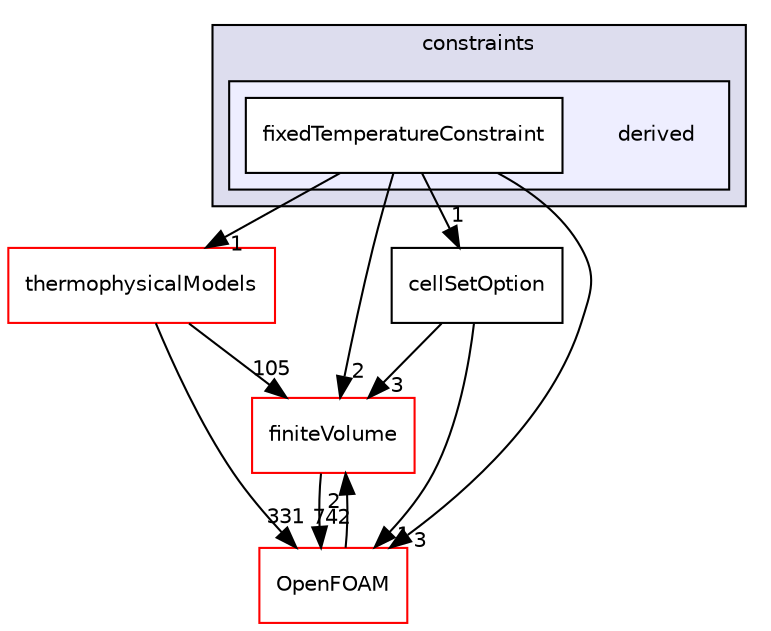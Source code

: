 digraph "src/fvOptions/constraints/derived" {
  bgcolor=transparent;
  compound=true
  node [ fontsize="10", fontname="Helvetica"];
  edge [ labelfontsize="10", labelfontname="Helvetica"];
  subgraph clusterdir_35258aa5e0da929963ca5864cc4044a5 {
    graph [ bgcolor="#ddddee", pencolor="black", label="constraints" fontname="Helvetica", fontsize="10", URL="dir_35258aa5e0da929963ca5864cc4044a5.html"]
  subgraph clusterdir_a94741fccbc5648f4d226aa188574461 {
    graph [ bgcolor="#eeeeff", pencolor="black", label="" URL="dir_a94741fccbc5648f4d226aa188574461.html"];
    dir_a94741fccbc5648f4d226aa188574461 [shape=plaintext label="derived"];
    dir_e01f3cb8587634c37b158579198b68d2 [shape=box label="fixedTemperatureConstraint" color="black" fillcolor="white" style="filled" URL="dir_e01f3cb8587634c37b158579198b68d2.html"];
  }
  }
  dir_9bd15774b555cf7259a6fa18f99fe99b [shape=box label="finiteVolume" color="red" URL="dir_9bd15774b555cf7259a6fa18f99fe99b.html"];
  dir_2778d089ec5c4f66810b11f753867003 [shape=box label="thermophysicalModels" color="red" URL="dir_2778d089ec5c4f66810b11f753867003.html"];
  dir_c5473ff19b20e6ec4dfe5c310b3778a8 [shape=box label="OpenFOAM" color="red" URL="dir_c5473ff19b20e6ec4dfe5c310b3778a8.html"];
  dir_3985ce20ae33982f8c583731dc480b49 [shape=box label="cellSetOption" URL="dir_3985ce20ae33982f8c583731dc480b49.html"];
  dir_9bd15774b555cf7259a6fa18f99fe99b->dir_c5473ff19b20e6ec4dfe5c310b3778a8 [headlabel="742", labeldistance=1.5 headhref="dir_000894_001892.html"];
  dir_2778d089ec5c4f66810b11f753867003->dir_9bd15774b555cf7259a6fa18f99fe99b [headlabel="105", labeldistance=1.5 headhref="dir_001234_000894.html"];
  dir_2778d089ec5c4f66810b11f753867003->dir_c5473ff19b20e6ec4dfe5c310b3778a8 [headlabel="331", labeldistance=1.5 headhref="dir_001234_001892.html"];
  dir_c5473ff19b20e6ec4dfe5c310b3778a8->dir_9bd15774b555cf7259a6fa18f99fe99b [headlabel="2", labeldistance=1.5 headhref="dir_001892_000894.html"];
  dir_e01f3cb8587634c37b158579198b68d2->dir_9bd15774b555cf7259a6fa18f99fe99b [headlabel="2", labeldistance=1.5 headhref="dir_001316_000894.html"];
  dir_e01f3cb8587634c37b158579198b68d2->dir_2778d089ec5c4f66810b11f753867003 [headlabel="1", labeldistance=1.5 headhref="dir_001316_001234.html"];
  dir_e01f3cb8587634c37b158579198b68d2->dir_c5473ff19b20e6ec4dfe5c310b3778a8 [headlabel="3", labeldistance=1.5 headhref="dir_001316_001892.html"];
  dir_e01f3cb8587634c37b158579198b68d2->dir_3985ce20ae33982f8c583731dc480b49 [headlabel="1", labeldistance=1.5 headhref="dir_001316_001313.html"];
  dir_3985ce20ae33982f8c583731dc480b49->dir_9bd15774b555cf7259a6fa18f99fe99b [headlabel="3", labeldistance=1.5 headhref="dir_001313_000894.html"];
  dir_3985ce20ae33982f8c583731dc480b49->dir_c5473ff19b20e6ec4dfe5c310b3778a8 [headlabel="1", labeldistance=1.5 headhref="dir_001313_001892.html"];
}
